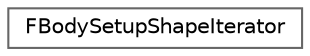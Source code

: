 digraph "Graphical Class Hierarchy"
{
 // INTERACTIVE_SVG=YES
 // LATEX_PDF_SIZE
  bgcolor="transparent";
  edge [fontname=Helvetica,fontsize=10,labelfontname=Helvetica,labelfontsize=10];
  node [fontname=Helvetica,fontsize=10,shape=box,height=0.2,width=0.4];
  rankdir="LR";
  Node0 [id="Node000000",label="FBodySetupShapeIterator",height=0.2,width=0.4,color="grey40", fillcolor="white", style="filled",URL="$df/d3e/structFBodySetupShapeIterator.html",tooltip="Helper struct for iterating over shapes in a body setup."];
}
